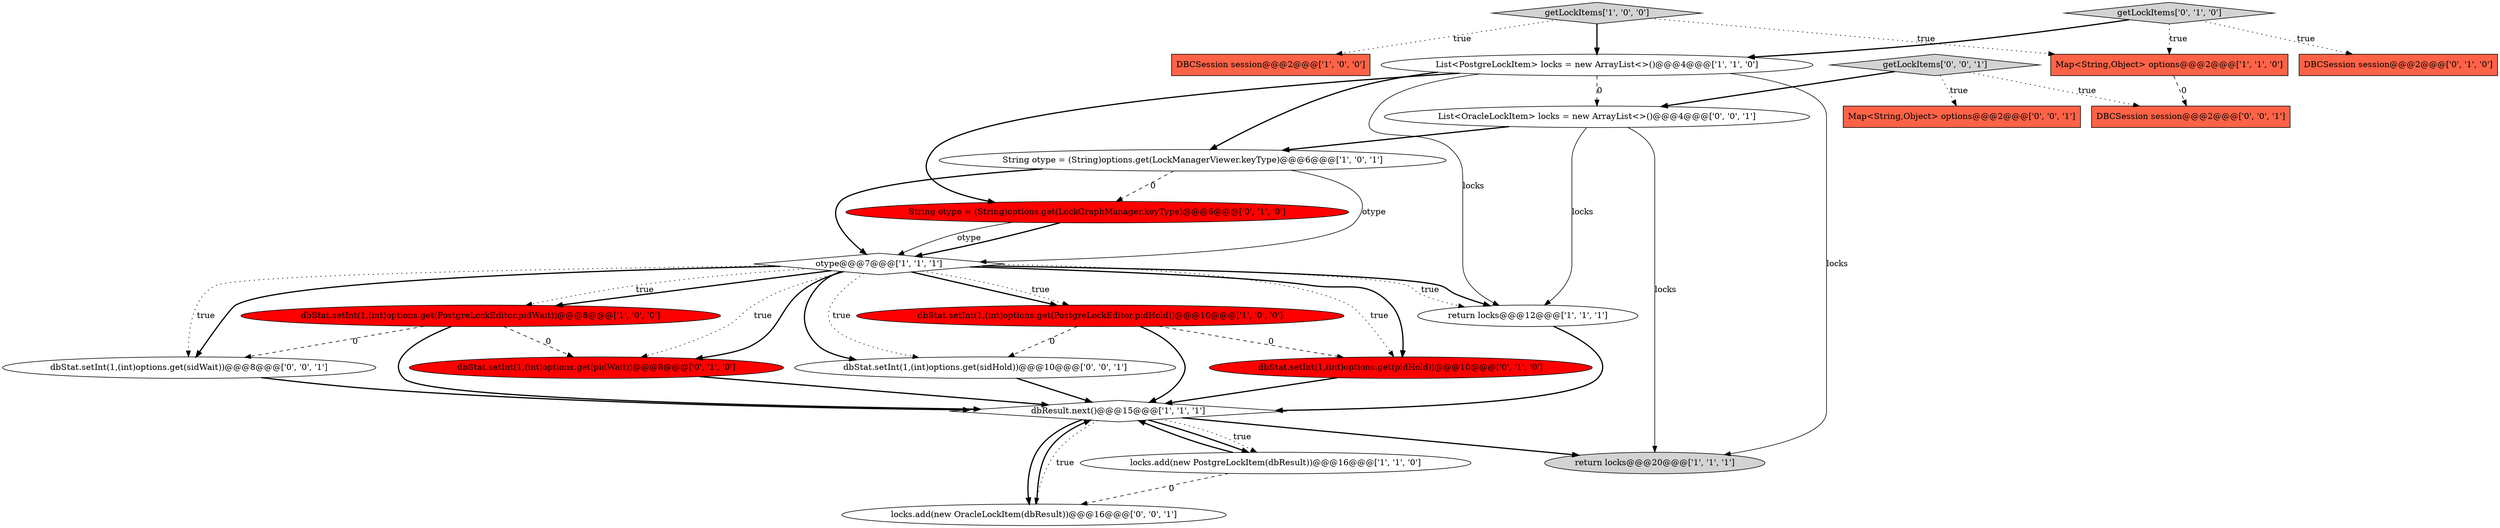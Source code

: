 digraph {
12 [style = filled, label = "dbStat.setInt(1,(int)options.get(pidWait))@@@8@@@['0', '1', '0']", fillcolor = red, shape = ellipse image = "AAA1AAABBB2BBB"];
17 [style = filled, label = "locks.add(new OracleLockItem(dbResult))@@@16@@@['0', '0', '1']", fillcolor = white, shape = ellipse image = "AAA0AAABBB3BBB"];
4 [style = filled, label = "String otype = (String)options.get(LockManagerViewer.keyType)@@@6@@@['1', '0', '1']", fillcolor = white, shape = ellipse image = "AAA0AAABBB1BBB"];
15 [style = filled, label = "dbStat.setInt(1,(int)options.get(pidHold))@@@10@@@['0', '1', '0']", fillcolor = red, shape = ellipse image = "AAA1AAABBB2BBB"];
8 [style = filled, label = "List<PostgreLockItem> locks = new ArrayList<>()@@@4@@@['1', '1', '0']", fillcolor = white, shape = ellipse image = "AAA0AAABBB1BBB"];
22 [style = filled, label = "Map<String,Object> options@@@2@@@['0', '0', '1']", fillcolor = tomato, shape = box image = "AAA0AAABBB3BBB"];
9 [style = filled, label = "dbStat.setInt(1,(int)options.get(PostgreLockEditor.pidHold))@@@10@@@['1', '0', '0']", fillcolor = red, shape = ellipse image = "AAA1AAABBB1BBB"];
3 [style = filled, label = "return locks@@@12@@@['1', '1', '1']", fillcolor = white, shape = ellipse image = "AAA0AAABBB1BBB"];
11 [style = filled, label = "getLockItems['1', '0', '0']", fillcolor = lightgray, shape = diamond image = "AAA0AAABBB1BBB"];
23 [style = filled, label = "DBCSession session@@@2@@@['0', '0', '1']", fillcolor = tomato, shape = box image = "AAA0AAABBB3BBB"];
5 [style = filled, label = "DBCSession session@@@2@@@['1', '0', '0']", fillcolor = tomato, shape = box image = "AAA0AAABBB1BBB"];
16 [style = filled, label = "String otype = (String)options.get(LockGraphManager.keyType)@@@6@@@['0', '1', '0']", fillcolor = red, shape = ellipse image = "AAA1AAABBB2BBB"];
1 [style = filled, label = "dbResult.next()@@@15@@@['1', '1', '1']", fillcolor = white, shape = diamond image = "AAA0AAABBB1BBB"];
7 [style = filled, label = "locks.add(new PostgreLockItem(dbResult))@@@16@@@['1', '1', '0']", fillcolor = white, shape = ellipse image = "AAA0AAABBB1BBB"];
20 [style = filled, label = "List<OracleLockItem> locks = new ArrayList<>()@@@4@@@['0', '0', '1']", fillcolor = white, shape = ellipse image = "AAA0AAABBB3BBB"];
2 [style = filled, label = "otype@@@7@@@['1', '1', '1']", fillcolor = white, shape = diamond image = "AAA0AAABBB1BBB"];
10 [style = filled, label = "dbStat.setInt(1,(int)options.get(PostgreLockEditor.pidWait))@@@8@@@['1', '0', '0']", fillcolor = red, shape = ellipse image = "AAA1AAABBB1BBB"];
14 [style = filled, label = "DBCSession session@@@2@@@['0', '1', '0']", fillcolor = tomato, shape = box image = "AAA0AAABBB2BBB"];
21 [style = filled, label = "dbStat.setInt(1,(int)options.get(sidWait))@@@8@@@['0', '0', '1']", fillcolor = white, shape = ellipse image = "AAA0AAABBB3BBB"];
18 [style = filled, label = "getLockItems['0', '0', '1']", fillcolor = lightgray, shape = diamond image = "AAA0AAABBB3BBB"];
6 [style = filled, label = "Map<String,Object> options@@@2@@@['1', '1', '0']", fillcolor = tomato, shape = box image = "AAA0AAABBB1BBB"];
0 [style = filled, label = "return locks@@@20@@@['1', '1', '1']", fillcolor = lightgray, shape = ellipse image = "AAA0AAABBB1BBB"];
19 [style = filled, label = "dbStat.setInt(1,(int)options.get(sidHold))@@@10@@@['0', '0', '1']", fillcolor = white, shape = ellipse image = "AAA0AAABBB3BBB"];
13 [style = filled, label = "getLockItems['0', '1', '0']", fillcolor = lightgray, shape = diamond image = "AAA0AAABBB2BBB"];
2->3 [style = dotted, label="true"];
13->6 [style = dotted, label="true"];
8->16 [style = bold, label=""];
20->3 [style = solid, label="locks"];
2->19 [style = bold, label=""];
7->1 [style = bold, label=""];
10->21 [style = dashed, label="0"];
8->3 [style = solid, label="locks"];
4->16 [style = dashed, label="0"];
17->1 [style = bold, label=""];
3->1 [style = bold, label=""];
1->17 [style = dotted, label="true"];
7->17 [style = dashed, label="0"];
16->2 [style = solid, label="otype"];
2->3 [style = bold, label=""];
10->12 [style = dashed, label="0"];
8->20 [style = dashed, label="0"];
2->15 [style = dotted, label="true"];
11->5 [style = dotted, label="true"];
2->21 [style = dotted, label="true"];
4->2 [style = bold, label=""];
2->9 [style = bold, label=""];
1->0 [style = bold, label=""];
16->2 [style = bold, label=""];
2->10 [style = bold, label=""];
12->1 [style = bold, label=""];
1->7 [style = bold, label=""];
2->12 [style = bold, label=""];
20->4 [style = bold, label=""];
1->17 [style = bold, label=""];
1->7 [style = dotted, label="true"];
9->19 [style = dashed, label="0"];
19->1 [style = bold, label=""];
18->20 [style = bold, label=""];
2->9 [style = dotted, label="true"];
8->0 [style = solid, label="locks"];
9->15 [style = dashed, label="0"];
4->2 [style = solid, label="otype"];
2->21 [style = bold, label=""];
20->0 [style = solid, label="locks"];
11->6 [style = dotted, label="true"];
21->1 [style = bold, label=""];
2->15 [style = bold, label=""];
2->12 [style = dotted, label="true"];
11->8 [style = bold, label=""];
18->22 [style = dotted, label="true"];
8->4 [style = bold, label=""];
13->8 [style = bold, label=""];
9->1 [style = bold, label=""];
10->1 [style = bold, label=""];
13->14 [style = dotted, label="true"];
6->23 [style = dashed, label="0"];
2->19 [style = dotted, label="true"];
2->10 [style = dotted, label="true"];
15->1 [style = bold, label=""];
18->23 [style = dotted, label="true"];
}

